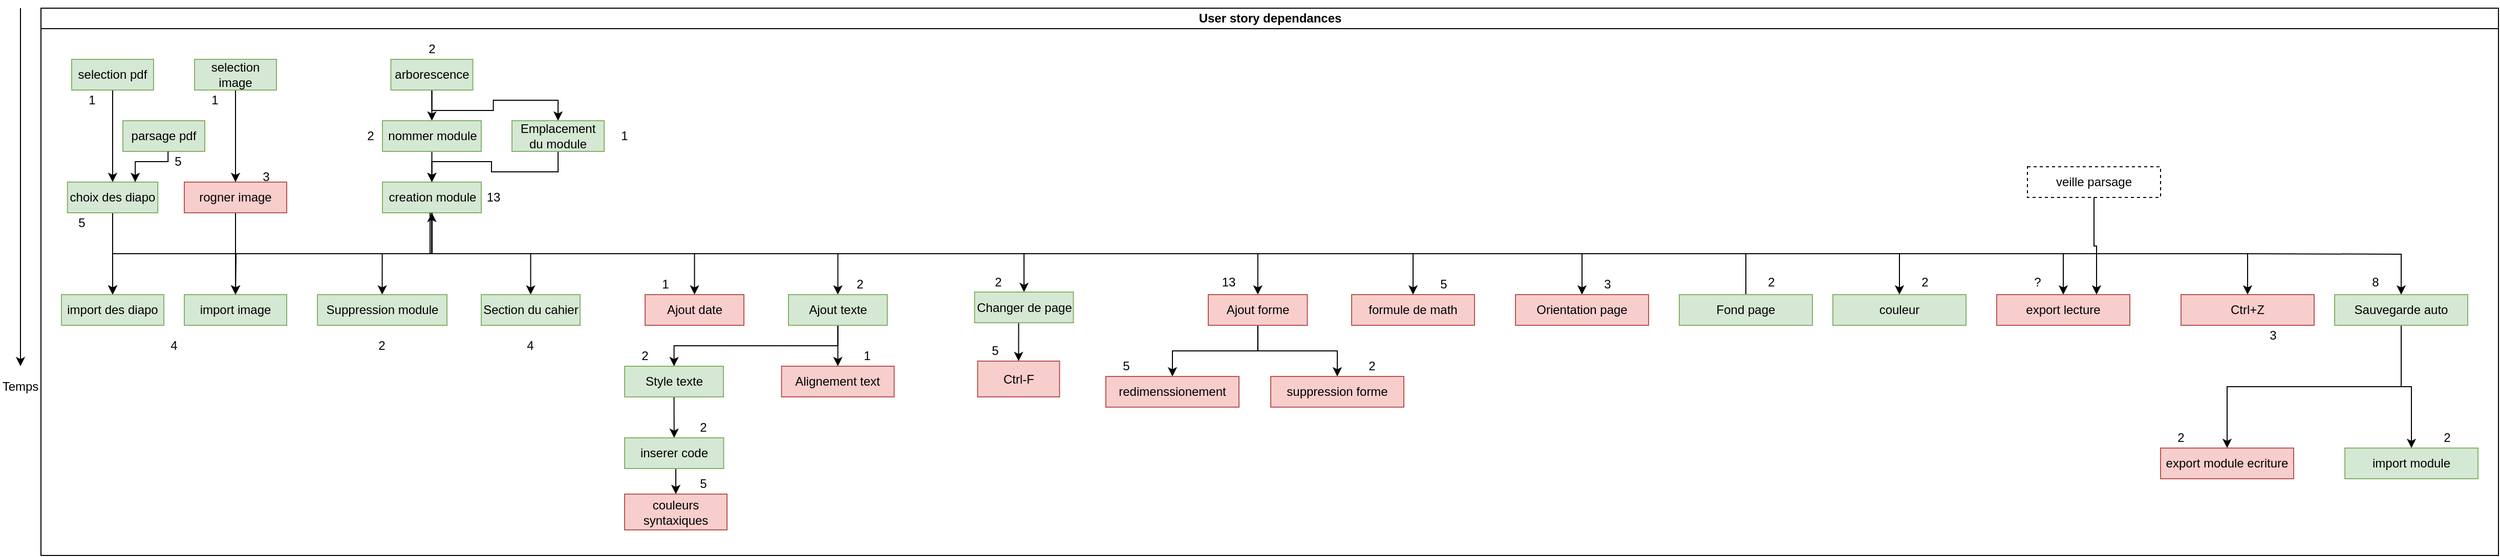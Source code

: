 <mxfile version="14.7.7" type="device"><diagram id="prtHgNgQTEPvFCAcTncT" name="Page-1"><mxGraphModel dx="1736" dy="868" grid="1" gridSize="10" guides="1" tooltips="1" connect="1" arrows="1" fold="1" page="1" pageScale="1" pageWidth="827" pageHeight="1169" math="0" shadow="0"><root><mxCell id="0"/><mxCell id="1" parent="0"/><mxCell id="dNxyNK7c78bLwvsdeMH5-11" value="User story dependances" style="swimlane;html=1;startSize=20;horizontal=1;containerType=tree;glass=0;" parent="1" vertex="1"><mxGeometry x="40" y="80" width="2400" height="535" as="geometry"/></mxCell><mxCell id="ShDed_5UVPIOet6PuWnU-18" style="edgeStyle=orthogonalEdgeStyle;rounded=0;orthogonalLoop=1;jettySize=auto;html=1;exitX=0.5;exitY=1;exitDx=0;exitDy=0;entryX=0.5;entryY=0;entryDx=0;entryDy=0;" parent="dNxyNK7c78bLwvsdeMH5-11" source="ShDed_5UVPIOet6PuWnU-6" target="ShDed_5UVPIOet6PuWnU-17" edge="1"><mxGeometry relative="1" as="geometry"/></mxCell><mxCell id="ShDed_5UVPIOet6PuWnU-6" value="selection pdf" style="rounded=0;whiteSpace=wrap;html=1;fillColor=#d5e8d4;strokeColor=#82b366;" parent="dNxyNK7c78bLwvsdeMH5-11" vertex="1"><mxGeometry x="30" y="50" width="80" height="30" as="geometry"/></mxCell><mxCell id="ShDed_5UVPIOet6PuWnU-23" style="edgeStyle=orthogonalEdgeStyle;rounded=0;orthogonalLoop=1;jettySize=auto;html=1;exitX=0.5;exitY=1;exitDx=0;exitDy=0;" parent="dNxyNK7c78bLwvsdeMH5-11" source="ShDed_5UVPIOet6PuWnU-7" target="ShDed_5UVPIOet6PuWnU-22" edge="1"><mxGeometry relative="1" as="geometry"/></mxCell><mxCell id="ShDed_5UVPIOet6PuWnU-7" value="selection image" style="rounded=0;whiteSpace=wrap;html=1;fillColor=#d5e8d4;strokeColor=#82b366;" parent="dNxyNK7c78bLwvsdeMH5-11" vertex="1"><mxGeometry x="150" y="50" width="80" height="30" as="geometry"/></mxCell><mxCell id="ShDed_5UVPIOet6PuWnU-8" value="parsage pdf" style="rounded=0;whiteSpace=wrap;html=1;fillColor=#d5e8d4;strokeColor=#82b366;" parent="dNxyNK7c78bLwvsdeMH5-11" vertex="1"><mxGeometry x="80" y="110" width="80" height="30" as="geometry"/></mxCell><mxCell id="ShDed_5UVPIOet6PuWnU-11" style="edgeStyle=orthogonalEdgeStyle;rounded=0;orthogonalLoop=1;jettySize=auto;html=1;exitX=0.5;exitY=1;exitDx=0;exitDy=0;entryX=0.5;entryY=0;entryDx=0;entryDy=0;" parent="dNxyNK7c78bLwvsdeMH5-11" source="ShDed_5UVPIOet6PuWnU-12" target="ShDed_5UVPIOet6PuWnU-10" edge="1"><mxGeometry relative="1" as="geometry"><mxPoint x="498.25" y="60" as="sourcePoint"/></mxGeometry></mxCell><mxCell id="ShDed_5UVPIOet6PuWnU-21" style="edgeStyle=orthogonalEdgeStyle;rounded=0;orthogonalLoop=1;jettySize=auto;html=1;exitX=0.5;exitY=1;exitDx=0;exitDy=0;entryX=0.5;entryY=0;entryDx=0;entryDy=0;" parent="dNxyNK7c78bLwvsdeMH5-11" source="ShDed_5UVPIOet6PuWnU-9" target="ShDed_5UVPIOet6PuWnU-19" edge="1"><mxGeometry relative="1" as="geometry"/></mxCell><mxCell id="ShDed_5UVPIOet6PuWnU-30" style="edgeStyle=orthogonalEdgeStyle;rounded=0;orthogonalLoop=1;jettySize=auto;html=1;exitX=0.5;exitY=1;exitDx=0;exitDy=0;entryX=0.5;entryY=0;entryDx=0;entryDy=0;" parent="dNxyNK7c78bLwvsdeMH5-11" source="ShDed_5UVPIOet6PuWnU-9" target="ShDed_5UVPIOet6PuWnU-15" edge="1"><mxGeometry relative="1" as="geometry"/></mxCell><mxCell id="ShDed_5UVPIOet6PuWnU-33" style="edgeStyle=orthogonalEdgeStyle;rounded=0;orthogonalLoop=1;jettySize=auto;html=1;exitX=0.5;exitY=1;exitDx=0;exitDy=0;" parent="dNxyNK7c78bLwvsdeMH5-11" source="ShDed_5UVPIOet6PuWnU-9" target="ShDed_5UVPIOet6PuWnU-16" edge="1"><mxGeometry relative="1" as="geometry"/></mxCell><mxCell id="kZCnrTRmiR8spez9Jaza-31" style="edgeStyle=orthogonalEdgeStyle;rounded=0;orthogonalLoop=1;jettySize=auto;html=1;exitX=0.5;exitY=1;exitDx=0;exitDy=0;" parent="dNxyNK7c78bLwvsdeMH5-11" source="ShDed_5UVPIOet6PuWnU-9" target="kZCnrTRmiR8spez9Jaza-30" edge="1"><mxGeometry relative="1" as="geometry"/></mxCell><mxCell id="kZCnrTRmiR8spez9Jaza-66" style="edgeStyle=orthogonalEdgeStyle;rounded=0;orthogonalLoop=1;jettySize=auto;html=1;exitX=0.5;exitY=1;exitDx=0;exitDy=0;entryX=0.5;entryY=0;entryDx=0;entryDy=0;" parent="dNxyNK7c78bLwvsdeMH5-11" source="ShDed_5UVPIOet6PuWnU-9" target="kZCnrTRmiR8spez9Jaza-65" edge="1"><mxGeometry relative="1" as="geometry"/></mxCell><mxCell id="kZCnrTRmiR8spez9Jaza-73" style="edgeStyle=orthogonalEdgeStyle;rounded=0;orthogonalLoop=1;jettySize=auto;html=1;exitX=0.5;exitY=1;exitDx=0;exitDy=0;entryX=0.5;entryY=0;entryDx=0;entryDy=0;" parent="dNxyNK7c78bLwvsdeMH5-11" source="ShDed_5UVPIOet6PuWnU-9" target="kZCnrTRmiR8spez9Jaza-72" edge="1"><mxGeometry relative="1" as="geometry"/></mxCell><mxCell id="kZCnrTRmiR8spez9Jaza-122" style="edgeStyle=orthogonalEdgeStyle;rounded=0;orthogonalLoop=1;jettySize=auto;html=1;exitX=0.5;exitY=1;exitDx=0;exitDy=0;entryX=0.5;entryY=0;entryDx=0;entryDy=0;" parent="dNxyNK7c78bLwvsdeMH5-11" source="ShDed_5UVPIOet6PuWnU-9" target="kZCnrTRmiR8spez9Jaza-120" edge="1"><mxGeometry relative="1" as="geometry"/></mxCell><mxCell id="kZCnrTRmiR8spez9Jaza-124" style="edgeStyle=orthogonalEdgeStyle;rounded=0;orthogonalLoop=1;jettySize=auto;html=1;exitX=0.5;exitY=1;exitDx=0;exitDy=0;entryX=0.5;entryY=0;entryDx=0;entryDy=0;" parent="dNxyNK7c78bLwvsdeMH5-11" source="ShDed_5UVPIOet6PuWnU-9" target="kZCnrTRmiR8spez9Jaza-123" edge="1"><mxGeometry relative="1" as="geometry"/></mxCell><mxCell id="kZCnrTRmiR8spez9Jaza-128" style="edgeStyle=orthogonalEdgeStyle;rounded=0;orthogonalLoop=1;jettySize=auto;html=1;exitX=0.5;exitY=1;exitDx=0;exitDy=0;entryX=0.5;entryY=0;entryDx=0;entryDy=0;" parent="dNxyNK7c78bLwvsdeMH5-11" source="ShDed_5UVPIOet6PuWnU-9" target="kZCnrTRmiR8spez9Jaza-127" edge="1"><mxGeometry relative="1" as="geometry"/></mxCell><mxCell id="kZCnrTRmiR8spez9Jaza-132" style="edgeStyle=orthogonalEdgeStyle;rounded=0;orthogonalLoop=1;jettySize=auto;html=1;exitX=0.5;exitY=1;exitDx=0;exitDy=0;entryX=0.5;entryY=0;entryDx=0;entryDy=0;" parent="dNxyNK7c78bLwvsdeMH5-11" source="ShDed_5UVPIOet6PuWnU-9" target="kZCnrTRmiR8spez9Jaza-129" edge="1"><mxGeometry relative="1" as="geometry"/></mxCell><mxCell id="kZCnrTRmiR8spez9Jaza-133" style="edgeStyle=orthogonalEdgeStyle;rounded=0;orthogonalLoop=1;jettySize=auto;html=1;exitX=0.5;exitY=1;exitDx=0;exitDy=0;entryX=0.5;entryY=0;entryDx=0;entryDy=0;" parent="dNxyNK7c78bLwvsdeMH5-11" source="ShDed_5UVPIOet6PuWnU-9" target="kZCnrTRmiR8spez9Jaza-131" edge="1"><mxGeometry relative="1" as="geometry"/></mxCell><mxCell id="ShDed_5UVPIOet6PuWnU-9" value="creation module" style="rounded=0;whiteSpace=wrap;html=1;fillColor=#d5e8d4;strokeColor=#82b366;" parent="dNxyNK7c78bLwvsdeMH5-11" vertex="1"><mxGeometry x="333.5" y="170" width="96.5" height="30" as="geometry"/></mxCell><mxCell id="ShDed_5UVPIOet6PuWnU-13" style="edgeStyle=orthogonalEdgeStyle;rounded=0;orthogonalLoop=1;jettySize=auto;html=1;exitX=0.5;exitY=1;exitDx=0;exitDy=0;entryX=0.5;entryY=0;entryDx=0;entryDy=0;" parent="dNxyNK7c78bLwvsdeMH5-11" source="ShDed_5UVPIOet6PuWnU-10" target="ShDed_5UVPIOet6PuWnU-9" edge="1"><mxGeometry relative="1" as="geometry"/></mxCell><mxCell id="ShDed_5UVPIOet6PuWnU-10" value="nommer module" style="rounded=0;whiteSpace=wrap;html=1;fillColor=#d5e8d4;strokeColor=#82b366;" parent="dNxyNK7c78bLwvsdeMH5-11" vertex="1"><mxGeometry x="333.5" y="110" width="96.5" height="30" as="geometry"/></mxCell><mxCell id="ShDed_5UVPIOet6PuWnU-32" style="edgeStyle=orthogonalEdgeStyle;rounded=0;orthogonalLoop=1;jettySize=auto;html=1;exitX=0.5;exitY=1;exitDx=0;exitDy=0;" parent="dNxyNK7c78bLwvsdeMH5-11" source="ShDed_5UVPIOet6PuWnU-12" target="ShDed_5UVPIOet6PuWnU-14" edge="1"><mxGeometry relative="1" as="geometry"/></mxCell><mxCell id="ShDed_5UVPIOet6PuWnU-12" value="arborescence" style="rounded=0;whiteSpace=wrap;html=1;fillColor=#d5e8d4;strokeColor=#82b366;" parent="dNxyNK7c78bLwvsdeMH5-11" vertex="1"><mxGeometry x="341.75" y="50" width="80" height="30" as="geometry"/></mxCell><mxCell id="ShDed_5UVPIOet6PuWnU-31" style="edgeStyle=orthogonalEdgeStyle;rounded=0;orthogonalLoop=1;jettySize=auto;html=1;exitX=0.5;exitY=1;exitDx=0;exitDy=0;entryX=0.5;entryY=0;entryDx=0;entryDy=0;" parent="dNxyNK7c78bLwvsdeMH5-11" source="ShDed_5UVPIOet6PuWnU-14" target="ShDed_5UVPIOet6PuWnU-9" edge="1"><mxGeometry relative="1" as="geometry"/></mxCell><mxCell id="ShDed_5UVPIOet6PuWnU-14" value="Emplacement du module" style="rounded=0;whiteSpace=wrap;html=1;fillColor=#d5e8d4;strokeColor=#82b366;" parent="dNxyNK7c78bLwvsdeMH5-11" vertex="1"><mxGeometry x="460" y="110" width="90" height="30" as="geometry"/></mxCell><mxCell id="ShDed_5UVPIOet6PuWnU-15" value="Suppression module" style="rounded=0;whiteSpace=wrap;html=1;fillColor=#d5e8d4;strokeColor=#82b366;" parent="dNxyNK7c78bLwvsdeMH5-11" vertex="1"><mxGeometry x="270" y="280" width="126.5" height="30" as="geometry"/></mxCell><mxCell id="ShDed_5UVPIOet6PuWnU-60" style="edgeStyle=orthogonalEdgeStyle;rounded=0;orthogonalLoop=1;jettySize=auto;html=1;" parent="dNxyNK7c78bLwvsdeMH5-11" target="ShDed_5UVPIOet6PuWnU-59" edge="1"><mxGeometry relative="1" as="geometry"><mxPoint x="380" y="200" as="sourcePoint"/><Array as="points"><mxPoint x="380" y="240"/></Array></mxGeometry></mxCell><mxCell id="ShDed_5UVPIOet6PuWnU-16" value="Section du cahier" style="rounded=0;whiteSpace=wrap;html=1;fillColor=#d5e8d4;strokeColor=#82b366;" parent="dNxyNK7c78bLwvsdeMH5-11" vertex="1"><mxGeometry x="430" y="280" width="96.5" height="30" as="geometry"/></mxCell><mxCell id="ShDed_5UVPIOet6PuWnU-20" style="edgeStyle=orthogonalEdgeStyle;rounded=0;orthogonalLoop=1;jettySize=auto;html=1;exitX=0.5;exitY=1;exitDx=0;exitDy=0;entryX=0.5;entryY=0;entryDx=0;entryDy=0;" parent="dNxyNK7c78bLwvsdeMH5-11" source="ShDed_5UVPIOet6PuWnU-17" target="ShDed_5UVPIOet6PuWnU-19" edge="1"><mxGeometry relative="1" as="geometry"/></mxCell><mxCell id="ShDed_5UVPIOet6PuWnU-17" value="choix des diapo" style="rounded=0;whiteSpace=wrap;html=1;fillColor=#d5e8d4;strokeColor=#82b366;" parent="dNxyNK7c78bLwvsdeMH5-11" vertex="1"><mxGeometry x="25.88" y="170" width="88.25" height="30" as="geometry"/></mxCell><mxCell id="ShDed_5UVPIOet6PuWnU-19" value="import des diapo" style="rounded=0;whiteSpace=wrap;html=1;fillColor=#d5e8d4;strokeColor=#82b366;" parent="dNxyNK7c78bLwvsdeMH5-11" vertex="1"><mxGeometry x="20.01" y="280" width="100" height="30" as="geometry"/></mxCell><mxCell id="ShDed_5UVPIOet6PuWnU-28" style="edgeStyle=orthogonalEdgeStyle;rounded=0;orthogonalLoop=1;jettySize=auto;html=1;exitX=0.5;exitY=1;exitDx=0;exitDy=0;entryX=0.5;entryY=0;entryDx=0;entryDy=0;" parent="dNxyNK7c78bLwvsdeMH5-11" source="ShDed_5UVPIOet6PuWnU-22" target="ShDed_5UVPIOet6PuWnU-27" edge="1"><mxGeometry relative="1" as="geometry"/></mxCell><mxCell id="ShDed_5UVPIOet6PuWnU-22" value="rogner image" style="rounded=0;whiteSpace=wrap;html=1;fillColor=#f8cecc;strokeColor=#b85450;" parent="dNxyNK7c78bLwvsdeMH5-11" vertex="1"><mxGeometry x="140" y="170" width="100" height="30" as="geometry"/></mxCell><mxCell id="ShDed_5UVPIOet6PuWnU-27" value="import image" style="rounded=0;whiteSpace=wrap;html=1;fillColor=#d5e8d4;strokeColor=#82b366;" parent="dNxyNK7c78bLwvsdeMH5-11" vertex="1"><mxGeometry x="140" y="280" width="100" height="30" as="geometry"/></mxCell><mxCell id="n4QVFUUWnPMenB9ojXWF-25" style="edgeStyle=orthogonalEdgeStyle;rounded=0;orthogonalLoop=1;jettySize=auto;html=1;exitX=0.5;exitY=1;exitDx=0;exitDy=0;entryX=0.5;entryY=0;entryDx=0;entryDy=0;" parent="dNxyNK7c78bLwvsdeMH5-11" source="ShDed_5UVPIOet6PuWnU-59" target="n4QVFUUWnPMenB9ojXWF-24" edge="1"><mxGeometry relative="1" as="geometry"/></mxCell><mxCell id="ShDed_5UVPIOet6PuWnU-59" value="Changer de page" style="rounded=0;whiteSpace=wrap;html=1;fillColor=#d5e8d4;strokeColor=#82b366;" parent="dNxyNK7c78bLwvsdeMH5-11" vertex="1"><mxGeometry x="911.75" y="277.5" width="96.5" height="30" as="geometry"/></mxCell><mxCell id="kZCnrTRmiR8spez9Jaza-30" value="Ajout date" style="rounded=0;whiteSpace=wrap;html=1;fillColor=#f8cecc;strokeColor=#b85450;" parent="dNxyNK7c78bLwvsdeMH5-11" vertex="1"><mxGeometry x="590" y="280" width="96.5" height="30" as="geometry"/></mxCell><mxCell id="kZCnrTRmiR8spez9Jaza-71" style="edgeStyle=orthogonalEdgeStyle;rounded=0;orthogonalLoop=1;jettySize=auto;html=1;exitX=0.5;exitY=1;exitDx=0;exitDy=0;entryX=0.5;entryY=0;entryDx=0;entryDy=0;" parent="dNxyNK7c78bLwvsdeMH5-11" source="kZCnrTRmiR8spez9Jaza-32" target="kZCnrTRmiR8spez9Jaza-70" edge="1"><mxGeometry relative="1" as="geometry"/></mxCell><mxCell id="kZCnrTRmiR8spez9Jaza-32" value="Style texte" style="rounded=0;whiteSpace=wrap;html=1;fillColor=#d5e8d4;strokeColor=#82b366;" parent="dNxyNK7c78bLwvsdeMH5-11" vertex="1"><mxGeometry x="570" y="350" width="96.5" height="30" as="geometry"/></mxCell><mxCell id="kZCnrTRmiR8spez9Jaza-67" style="edgeStyle=orthogonalEdgeStyle;rounded=0;orthogonalLoop=1;jettySize=auto;html=1;exitX=0.5;exitY=1;exitDx=0;exitDy=0;entryX=0.5;entryY=0;entryDx=0;entryDy=0;" parent="dNxyNK7c78bLwvsdeMH5-11" source="kZCnrTRmiR8spez9Jaza-65" target="kZCnrTRmiR8spez9Jaza-32" edge="1"><mxGeometry relative="1" as="geometry"/></mxCell><mxCell id="kZCnrTRmiR8spez9Jaza-69" style="edgeStyle=orthogonalEdgeStyle;rounded=0;orthogonalLoop=1;jettySize=auto;html=1;exitX=0.5;exitY=1;exitDx=0;exitDy=0;" parent="dNxyNK7c78bLwvsdeMH5-11" source="kZCnrTRmiR8spez9Jaza-65" target="kZCnrTRmiR8spez9Jaza-68" edge="1"><mxGeometry relative="1" as="geometry"/></mxCell><mxCell id="kZCnrTRmiR8spez9Jaza-65" value="Ajout texte" style="rounded=0;whiteSpace=wrap;html=1;fillColor=#d5e8d4;strokeColor=#82b366;" parent="dNxyNK7c78bLwvsdeMH5-11" vertex="1"><mxGeometry x="730" y="280" width="96.5" height="30" as="geometry"/></mxCell><mxCell id="kZCnrTRmiR8spez9Jaza-68" value="Alignement text" style="rounded=0;whiteSpace=wrap;html=1;fillColor=#f8cecc;strokeColor=#b85450;" parent="dNxyNK7c78bLwvsdeMH5-11" vertex="1"><mxGeometry x="723.25" y="350" width="110" height="30" as="geometry"/></mxCell><mxCell id="n4QVFUUWnPMenB9ojXWF-21" style="edgeStyle=orthogonalEdgeStyle;rounded=0;orthogonalLoop=1;jettySize=auto;html=1;exitX=0.5;exitY=1;exitDx=0;exitDy=0;entryX=0.5;entryY=0;entryDx=0;entryDy=0;" parent="dNxyNK7c78bLwvsdeMH5-11" source="kZCnrTRmiR8spez9Jaza-70" target="n4QVFUUWnPMenB9ojXWF-20" edge="1"><mxGeometry relative="1" as="geometry"/></mxCell><mxCell id="kZCnrTRmiR8spez9Jaza-70" value="inserer code" style="rounded=0;whiteSpace=wrap;html=1;fillColor=#d5e8d4;strokeColor=#82b366;" parent="dNxyNK7c78bLwvsdeMH5-11" vertex="1"><mxGeometry x="570" y="420" width="96.75" height="30" as="geometry"/></mxCell><mxCell id="kZCnrTRmiR8spez9Jaza-118" style="edgeStyle=orthogonalEdgeStyle;rounded=0;orthogonalLoop=1;jettySize=auto;html=1;exitX=0.5;exitY=1;exitDx=0;exitDy=0;entryX=0.5;entryY=0;entryDx=0;entryDy=0;" parent="dNxyNK7c78bLwvsdeMH5-11" source="kZCnrTRmiR8spez9Jaza-72" target="kZCnrTRmiR8spez9Jaza-74" edge="1"><mxGeometry relative="1" as="geometry"/></mxCell><mxCell id="kZCnrTRmiR8spez9Jaza-119" style="edgeStyle=orthogonalEdgeStyle;rounded=0;orthogonalLoop=1;jettySize=auto;html=1;exitX=0.5;exitY=1;exitDx=0;exitDy=0;" parent="dNxyNK7c78bLwvsdeMH5-11" source="kZCnrTRmiR8spez9Jaza-72" target="kZCnrTRmiR8spez9Jaza-117" edge="1"><mxGeometry relative="1" as="geometry"/></mxCell><mxCell id="kZCnrTRmiR8spez9Jaza-72" value="Ajout forme" style="rounded=0;whiteSpace=wrap;html=1;fillColor=#f8cecc;strokeColor=#b85450;" parent="dNxyNK7c78bLwvsdeMH5-11" vertex="1"><mxGeometry x="1140" y="280" width="96.75" height="30" as="geometry"/></mxCell><mxCell id="kZCnrTRmiR8spez9Jaza-74" value="redimenssionement" style="rounded=0;whiteSpace=wrap;html=1;fillColor=#f8cecc;strokeColor=#b85450;" parent="dNxyNK7c78bLwvsdeMH5-11" vertex="1"><mxGeometry x="1040" y="360" width="130" height="30" as="geometry"/></mxCell><mxCell id="kZCnrTRmiR8spez9Jaza-117" value="suppression forme" style="rounded=0;whiteSpace=wrap;html=1;fillColor=#f8cecc;strokeColor=#b85450;" parent="dNxyNK7c78bLwvsdeMH5-11" vertex="1"><mxGeometry x="1201" y="360" width="130" height="30" as="geometry"/></mxCell><mxCell id="kZCnrTRmiR8spez9Jaza-120" value="formule de math" style="rounded=0;whiteSpace=wrap;html=1;fillColor=#f8cecc;strokeColor=#b85450;" parent="dNxyNK7c78bLwvsdeMH5-11" vertex="1"><mxGeometry x="1280" y="280" width="120" height="30" as="geometry"/></mxCell><mxCell id="kZCnrTRmiR8spez9Jaza-123" value="Orientation page" style="rounded=0;whiteSpace=wrap;html=1;fillColor=#f8cecc;strokeColor=#b85450;" parent="dNxyNK7c78bLwvsdeMH5-11" vertex="1"><mxGeometry x="1440" y="280" width="130" height="30" as="geometry"/></mxCell><mxCell id="kZCnrTRmiR8spez9Jaza-126" style="edgeStyle=orthogonalEdgeStyle;rounded=0;orthogonalLoop=1;jettySize=auto;html=1;exitX=0.5;exitY=0;exitDx=0;exitDy=0;entryX=0.5;entryY=1;entryDx=0;entryDy=0;" parent="dNxyNK7c78bLwvsdeMH5-11" source="kZCnrTRmiR8spez9Jaza-125" target="ShDed_5UVPIOet6PuWnU-9" edge="1"><mxGeometry relative="1" as="geometry"/></mxCell><mxCell id="kZCnrTRmiR8spez9Jaza-125" value="Fond page" style="rounded=0;whiteSpace=wrap;html=1;fillColor=#d5e8d4;strokeColor=#82b366;" parent="dNxyNK7c78bLwvsdeMH5-11" vertex="1"><mxGeometry x="1600" y="280" width="130" height="30" as="geometry"/></mxCell><mxCell id="kZCnrTRmiR8spez9Jaza-127" value="couleur" style="rounded=0;whiteSpace=wrap;html=1;fillColor=#d5e8d4;strokeColor=#82b366;" parent="dNxyNK7c78bLwvsdeMH5-11" vertex="1"><mxGeometry x="1750" y="280" width="130" height="30" as="geometry"/></mxCell><mxCell id="kZCnrTRmiR8spez9Jaza-129" value="export lecture" style="rounded=0;whiteSpace=wrap;html=1;fillColor=#f8cecc;strokeColor=#b85450;" parent="dNxyNK7c78bLwvsdeMH5-11" vertex="1"><mxGeometry x="1910" y="280" width="130" height="30" as="geometry"/></mxCell><mxCell id="kZCnrTRmiR8spez9Jaza-140" style="edgeStyle=orthogonalEdgeStyle;rounded=0;orthogonalLoop=1;jettySize=auto;html=1;exitX=0.5;exitY=1;exitDx=0;exitDy=0;" parent="dNxyNK7c78bLwvsdeMH5-11" source="kZCnrTRmiR8spez9Jaza-130" target="kZCnrTRmiR8spez9Jaza-138" edge="1"><mxGeometry relative="1" as="geometry"/></mxCell><mxCell id="kZCnrTRmiR8spez9Jaza-141" style="edgeStyle=orthogonalEdgeStyle;rounded=0;orthogonalLoop=1;jettySize=auto;html=1;exitX=0.5;exitY=1;exitDx=0;exitDy=0;entryX=0.5;entryY=0;entryDx=0;entryDy=0;" parent="dNxyNK7c78bLwvsdeMH5-11" source="kZCnrTRmiR8spez9Jaza-130" target="kZCnrTRmiR8spez9Jaza-139" edge="1"><mxGeometry relative="1" as="geometry"/></mxCell><mxCell id="kZCnrTRmiR8spez9Jaza-130" value="Sauvegarde auto" style="rounded=0;whiteSpace=wrap;html=1;fillColor=#d5e8d4;strokeColor=#82b366;" parent="dNxyNK7c78bLwvsdeMH5-11" vertex="1"><mxGeometry x="2240" y="280" width="130" height="30" as="geometry"/></mxCell><mxCell id="kZCnrTRmiR8spez9Jaza-134" style="edgeStyle=orthogonalEdgeStyle;rounded=0;orthogonalLoop=1;jettySize=auto;html=1;entryX=0.5;entryY=0;entryDx=0;entryDy=0;" parent="dNxyNK7c78bLwvsdeMH5-11" target="kZCnrTRmiR8spez9Jaza-130" edge="1"><mxGeometry relative="1" as="geometry"><mxPoint x="2149.006" y="240" as="sourcePoint"/></mxGeometry></mxCell><mxCell id="kZCnrTRmiR8spez9Jaza-131" value="Ctrl+Z" style="rounded=0;whiteSpace=wrap;html=1;fillColor=#f8cecc;strokeColor=#b85450;" parent="dNxyNK7c78bLwvsdeMH5-11" vertex="1"><mxGeometry x="2090" y="280" width="130" height="30" as="geometry"/></mxCell><mxCell id="kZCnrTRmiR8spez9Jaza-138" value="export module ecriture" style="rounded=0;whiteSpace=wrap;html=1;fillColor=#f8cecc;strokeColor=#b85450;" parent="dNxyNK7c78bLwvsdeMH5-11" vertex="1"><mxGeometry x="2070" y="430" width="130" height="30" as="geometry"/></mxCell><mxCell id="kZCnrTRmiR8spez9Jaza-139" value="import module" style="rounded=0;whiteSpace=wrap;html=1;fillColor=#d5e8d4;strokeColor=#82b366;" parent="dNxyNK7c78bLwvsdeMH5-11" vertex="1"><mxGeometry x="2250" y="430" width="130" height="30" as="geometry"/></mxCell><mxCell id="n4QVFUUWnPMenB9ojXWF-1" value="1" style="text;html=1;strokeColor=none;fillColor=none;align=center;verticalAlign=middle;whiteSpace=wrap;rounded=0;" parent="dNxyNK7c78bLwvsdeMH5-11" vertex="1"><mxGeometry x="30" y="80" width="40" height="20" as="geometry"/></mxCell><mxCell id="n4QVFUUWnPMenB9ojXWF-2" value="1" style="text;html=1;strokeColor=none;fillColor=none;align=center;verticalAlign=middle;whiteSpace=wrap;rounded=0;" parent="dNxyNK7c78bLwvsdeMH5-11" vertex="1"><mxGeometry x="150" y="80" width="40" height="20" as="geometry"/></mxCell><mxCell id="n4QVFUUWnPMenB9ojXWF-8" style="edgeStyle=orthogonalEdgeStyle;rounded=0;orthogonalLoop=1;jettySize=auto;html=1;exitX=0.25;exitY=0;exitDx=0;exitDy=0;entryX=0.75;entryY=0;entryDx=0;entryDy=0;" parent="dNxyNK7c78bLwvsdeMH5-11" source="n4QVFUUWnPMenB9ojXWF-3" target="ShDed_5UVPIOet6PuWnU-17" edge="1"><mxGeometry relative="1" as="geometry"><Array as="points"><mxPoint x="124" y="150"/><mxPoint x="92" y="150"/></Array></mxGeometry></mxCell><mxCell id="n4QVFUUWnPMenB9ojXWF-3" value="5" style="text;html=1;strokeColor=none;fillColor=none;align=center;verticalAlign=middle;whiteSpace=wrap;rounded=0;" parent="dNxyNK7c78bLwvsdeMH5-11" vertex="1"><mxGeometry x="114.13" y="140" width="40" height="20" as="geometry"/></mxCell><mxCell id="n4QVFUUWnPMenB9ojXWF-4" value="2" style="text;html=1;strokeColor=none;fillColor=none;align=center;verticalAlign=middle;whiteSpace=wrap;rounded=0;" parent="dNxyNK7c78bLwvsdeMH5-11" vertex="1"><mxGeometry x="361.75" y="30" width="40" height="20" as="geometry"/></mxCell><mxCell id="n4QVFUUWnPMenB9ojXWF-5" value="2" style="text;html=1;strokeColor=none;fillColor=none;align=center;verticalAlign=middle;whiteSpace=wrap;rounded=0;" parent="dNxyNK7c78bLwvsdeMH5-11" vertex="1"><mxGeometry x="301.75" y="115" width="40" height="20" as="geometry"/></mxCell><mxCell id="n4QVFUUWnPMenB9ojXWF-6" value="1" style="text;html=1;strokeColor=none;fillColor=none;align=center;verticalAlign=middle;whiteSpace=wrap;rounded=0;" parent="dNxyNK7c78bLwvsdeMH5-11" vertex="1"><mxGeometry x="550" y="115" width="40" height="20" as="geometry"/></mxCell><mxCell id="n4QVFUUWnPMenB9ojXWF-7" value="13" style="text;html=1;strokeColor=none;fillColor=none;align=center;verticalAlign=middle;whiteSpace=wrap;rounded=0;" parent="dNxyNK7c78bLwvsdeMH5-11" vertex="1"><mxGeometry x="421.75" y="175" width="40" height="20" as="geometry"/></mxCell><mxCell id="n4QVFUUWnPMenB9ojXWF-9" value="5" style="text;html=1;strokeColor=none;fillColor=none;align=center;verticalAlign=middle;whiteSpace=wrap;rounded=0;" parent="dNxyNK7c78bLwvsdeMH5-11" vertex="1"><mxGeometry x="20.01" y="200" width="40" height="20" as="geometry"/></mxCell><mxCell id="n4QVFUUWnPMenB9ojXWF-10" value="4" style="text;html=1;strokeColor=none;fillColor=none;align=center;verticalAlign=middle;whiteSpace=wrap;rounded=0;" parent="dNxyNK7c78bLwvsdeMH5-11" vertex="1"><mxGeometry x="110" y="320" width="40" height="20" as="geometry"/></mxCell><mxCell id="n4QVFUUWnPMenB9ojXWF-11" value="3" style="text;html=1;strokeColor=none;fillColor=none;align=center;verticalAlign=middle;whiteSpace=wrap;rounded=0;" parent="dNxyNK7c78bLwvsdeMH5-11" vertex="1"><mxGeometry x="200" y="155" width="40" height="20" as="geometry"/></mxCell><mxCell id="n4QVFUUWnPMenB9ojXWF-13" value="2" style="text;html=1;strokeColor=none;fillColor=none;align=center;verticalAlign=middle;whiteSpace=wrap;rounded=0;" parent="dNxyNK7c78bLwvsdeMH5-11" vertex="1"><mxGeometry x="313.25" y="320" width="40" height="20" as="geometry"/></mxCell><mxCell id="n4QVFUUWnPMenB9ojXWF-14" value="4" style="text;html=1;strokeColor=none;fillColor=none;align=center;verticalAlign=middle;whiteSpace=wrap;rounded=0;" parent="dNxyNK7c78bLwvsdeMH5-11" vertex="1"><mxGeometry x="458.25" y="320" width="40" height="20" as="geometry"/></mxCell><mxCell id="n4QVFUUWnPMenB9ojXWF-15" value="1" style="text;html=1;strokeColor=none;fillColor=none;align=center;verticalAlign=middle;whiteSpace=wrap;rounded=0;" parent="dNxyNK7c78bLwvsdeMH5-11" vertex="1"><mxGeometry x="590" y="260" width="40" height="20" as="geometry"/></mxCell><mxCell id="n4QVFUUWnPMenB9ojXWF-16" value="2" style="text;html=1;strokeColor=none;fillColor=none;align=center;verticalAlign=middle;whiteSpace=wrap;rounded=0;" parent="dNxyNK7c78bLwvsdeMH5-11" vertex="1"><mxGeometry x="780" y="260" width="40" height="20" as="geometry"/></mxCell><mxCell id="n4QVFUUWnPMenB9ojXWF-17" value="2" style="text;html=1;strokeColor=none;fillColor=none;align=center;verticalAlign=middle;whiteSpace=wrap;rounded=0;" parent="dNxyNK7c78bLwvsdeMH5-11" vertex="1"><mxGeometry x="570" y="330" width="40" height="20" as="geometry"/></mxCell><mxCell id="n4QVFUUWnPMenB9ojXWF-18" value="1" style="text;html=1;strokeColor=none;fillColor=none;align=center;verticalAlign=middle;whiteSpace=wrap;rounded=0;" parent="dNxyNK7c78bLwvsdeMH5-11" vertex="1"><mxGeometry x="786.5" y="330" width="40" height="20" as="geometry"/></mxCell><mxCell id="n4QVFUUWnPMenB9ojXWF-19" value="2" style="text;html=1;strokeColor=none;fillColor=none;align=center;verticalAlign=middle;whiteSpace=wrap;rounded=0;" parent="dNxyNK7c78bLwvsdeMH5-11" vertex="1"><mxGeometry x="626.5" y="400" width="40" height="20" as="geometry"/></mxCell><mxCell id="n4QVFUUWnPMenB9ojXWF-20" value="couleurs syntaxiques" style="rounded=0;whiteSpace=wrap;html=1;fillColor=#f8cecc;strokeColor=#b85450;" parent="dNxyNK7c78bLwvsdeMH5-11" vertex="1"><mxGeometry x="570" y="475" width="100" height="35" as="geometry"/></mxCell><mxCell id="n4QVFUUWnPMenB9ojXWF-22" value="5" style="text;html=1;strokeColor=none;fillColor=none;align=center;verticalAlign=middle;whiteSpace=wrap;rounded=0;" parent="dNxyNK7c78bLwvsdeMH5-11" vertex="1"><mxGeometry x="626.75" y="455" width="40" height="20" as="geometry"/></mxCell><mxCell id="n4QVFUUWnPMenB9ojXWF-23" value="2" style="text;html=1;strokeColor=none;fillColor=none;align=center;verticalAlign=middle;whiteSpace=wrap;rounded=0;" parent="dNxyNK7c78bLwvsdeMH5-11" vertex="1"><mxGeometry x="914.75" y="257.5" width="40" height="20" as="geometry"/></mxCell><mxCell id="n4QVFUUWnPMenB9ojXWF-24" value="Ctrl-F" style="rounded=0;whiteSpace=wrap;html=1;fillColor=#f8cecc;strokeColor=#b85450;" parent="dNxyNK7c78bLwvsdeMH5-11" vertex="1"><mxGeometry x="914.75" y="345" width="80" height="35" as="geometry"/></mxCell><mxCell id="n4QVFUUWnPMenB9ojXWF-26" value="5" style="text;html=1;strokeColor=none;fillColor=none;align=center;verticalAlign=middle;whiteSpace=wrap;rounded=0;" parent="dNxyNK7c78bLwvsdeMH5-11" vertex="1"><mxGeometry x="911.75" y="325" width="40" height="20" as="geometry"/></mxCell><mxCell id="n4QVFUUWnPMenB9ojXWF-27" value="13" style="text;html=1;strokeColor=none;fillColor=none;align=center;verticalAlign=middle;whiteSpace=wrap;rounded=0;" parent="dNxyNK7c78bLwvsdeMH5-11" vertex="1"><mxGeometry x="1140" y="257.5" width="40" height="20" as="geometry"/></mxCell><mxCell id="n4QVFUUWnPMenB9ojXWF-28" value="5" style="text;html=1;strokeColor=none;fillColor=none;align=center;verticalAlign=middle;whiteSpace=wrap;rounded=0;" parent="dNxyNK7c78bLwvsdeMH5-11" vertex="1"><mxGeometry x="1040" y="340" width="40" height="20" as="geometry"/></mxCell><mxCell id="n4QVFUUWnPMenB9ojXWF-29" value="2" style="text;html=1;strokeColor=none;fillColor=none;align=center;verticalAlign=middle;whiteSpace=wrap;rounded=0;" parent="dNxyNK7c78bLwvsdeMH5-11" vertex="1"><mxGeometry x="1280" y="340" width="40" height="20" as="geometry"/></mxCell><mxCell id="n4QVFUUWnPMenB9ojXWF-30" value="5" style="text;html=1;strokeColor=none;fillColor=none;align=center;verticalAlign=middle;whiteSpace=wrap;rounded=0;" parent="dNxyNK7c78bLwvsdeMH5-11" vertex="1"><mxGeometry x="1350" y="260" width="40" height="20" as="geometry"/></mxCell><mxCell id="n4QVFUUWnPMenB9ojXWF-31" value="3" style="text;html=1;strokeColor=none;fillColor=none;align=center;verticalAlign=middle;whiteSpace=wrap;rounded=0;" parent="dNxyNK7c78bLwvsdeMH5-11" vertex="1"><mxGeometry x="1510" y="260" width="40" height="20" as="geometry"/></mxCell><mxCell id="n4QVFUUWnPMenB9ojXWF-32" value="2" style="text;html=1;strokeColor=none;fillColor=none;align=center;verticalAlign=middle;whiteSpace=wrap;rounded=0;" parent="dNxyNK7c78bLwvsdeMH5-11" vertex="1"><mxGeometry x="1670" y="257.5" width="40" height="20" as="geometry"/></mxCell><mxCell id="n4QVFUUWnPMenB9ojXWF-33" value="2" style="text;html=1;strokeColor=none;fillColor=none;align=center;verticalAlign=middle;whiteSpace=wrap;rounded=0;" parent="dNxyNK7c78bLwvsdeMH5-11" vertex="1"><mxGeometry x="1820" y="257.5" width="40" height="20" as="geometry"/></mxCell><mxCell id="n4QVFUUWnPMenB9ojXWF-34" value="?" style="text;html=1;strokeColor=none;fillColor=none;align=center;verticalAlign=middle;whiteSpace=wrap;rounded=0;" parent="dNxyNK7c78bLwvsdeMH5-11" vertex="1"><mxGeometry x="1930" y="257.5" width="40" height="20" as="geometry"/></mxCell><mxCell id="n4QVFUUWnPMenB9ojXWF-36" style="edgeStyle=orthogonalEdgeStyle;rounded=0;orthogonalLoop=1;jettySize=auto;html=1;exitX=0.5;exitY=1;exitDx=0;exitDy=0;entryX=0.75;entryY=0;entryDx=0;entryDy=0;" parent="dNxyNK7c78bLwvsdeMH5-11" source="n4QVFUUWnPMenB9ojXWF-35" target="kZCnrTRmiR8spez9Jaza-129" edge="1"><mxGeometry relative="1" as="geometry"/></mxCell><mxCell id="n4QVFUUWnPMenB9ojXWF-35" value="veille parsage" style="rounded=0;whiteSpace=wrap;html=1;dashed=1;" parent="dNxyNK7c78bLwvsdeMH5-11" vertex="1"><mxGeometry x="1940" y="155" width="130" height="30" as="geometry"/></mxCell><mxCell id="n4QVFUUWnPMenB9ojXWF-37" value="8" style="text;html=1;strokeColor=none;fillColor=none;align=center;verticalAlign=middle;whiteSpace=wrap;rounded=0;dashed=1;" parent="dNxyNK7c78bLwvsdeMH5-11" vertex="1"><mxGeometry x="2260" y="257.5" width="40" height="20" as="geometry"/></mxCell><mxCell id="n4QVFUUWnPMenB9ojXWF-38" value="3" style="text;html=1;strokeColor=none;fillColor=none;align=center;verticalAlign=middle;whiteSpace=wrap;rounded=0;dashed=1;" parent="dNxyNK7c78bLwvsdeMH5-11" vertex="1"><mxGeometry x="2160" y="310" width="40" height="20" as="geometry"/></mxCell><mxCell id="n4QVFUUWnPMenB9ojXWF-39" value="2" style="text;html=1;strokeColor=none;fillColor=none;align=center;verticalAlign=middle;whiteSpace=wrap;rounded=0;dashed=1;" parent="dNxyNK7c78bLwvsdeMH5-11" vertex="1"><mxGeometry x="2070" y="410" width="40" height="20" as="geometry"/></mxCell><mxCell id="n4QVFUUWnPMenB9ojXWF-40" value="2" style="text;html=1;strokeColor=none;fillColor=none;align=center;verticalAlign=middle;whiteSpace=wrap;rounded=0;dashed=1;" parent="dNxyNK7c78bLwvsdeMH5-11" vertex="1"><mxGeometry x="2330" y="410" width="40" height="20" as="geometry"/></mxCell><mxCell id="ShDed_5UVPIOet6PuWnU-1" value="" style="endArrow=classic;html=1;" parent="1" edge="1"><mxGeometry width="50" height="50" relative="1" as="geometry"><mxPoint x="20" y="80" as="sourcePoint"/><mxPoint x="20" y="430" as="targetPoint"/></mxGeometry></mxCell><mxCell id="ShDed_5UVPIOet6PuWnU-2" value="Temps" style="text;html=1;strokeColor=none;fillColor=none;align=center;verticalAlign=middle;whiteSpace=wrap;rounded=0;" parent="1" vertex="1"><mxGeometry y="440" width="40" height="20" as="geometry"/></mxCell><mxCell id="ShDed_5UVPIOet6PuWnU-29" style="edgeStyle=orthogonalEdgeStyle;rounded=0;orthogonalLoop=1;jettySize=auto;html=1;exitX=0.5;exitY=1;exitDx=0;exitDy=0;" parent="1" source="ShDed_5UVPIOet6PuWnU-9" edge="1"><mxGeometry relative="1" as="geometry"><mxPoint x="230" y="360" as="targetPoint"/></mxGeometry></mxCell></root></mxGraphModel></diagram></mxfile>